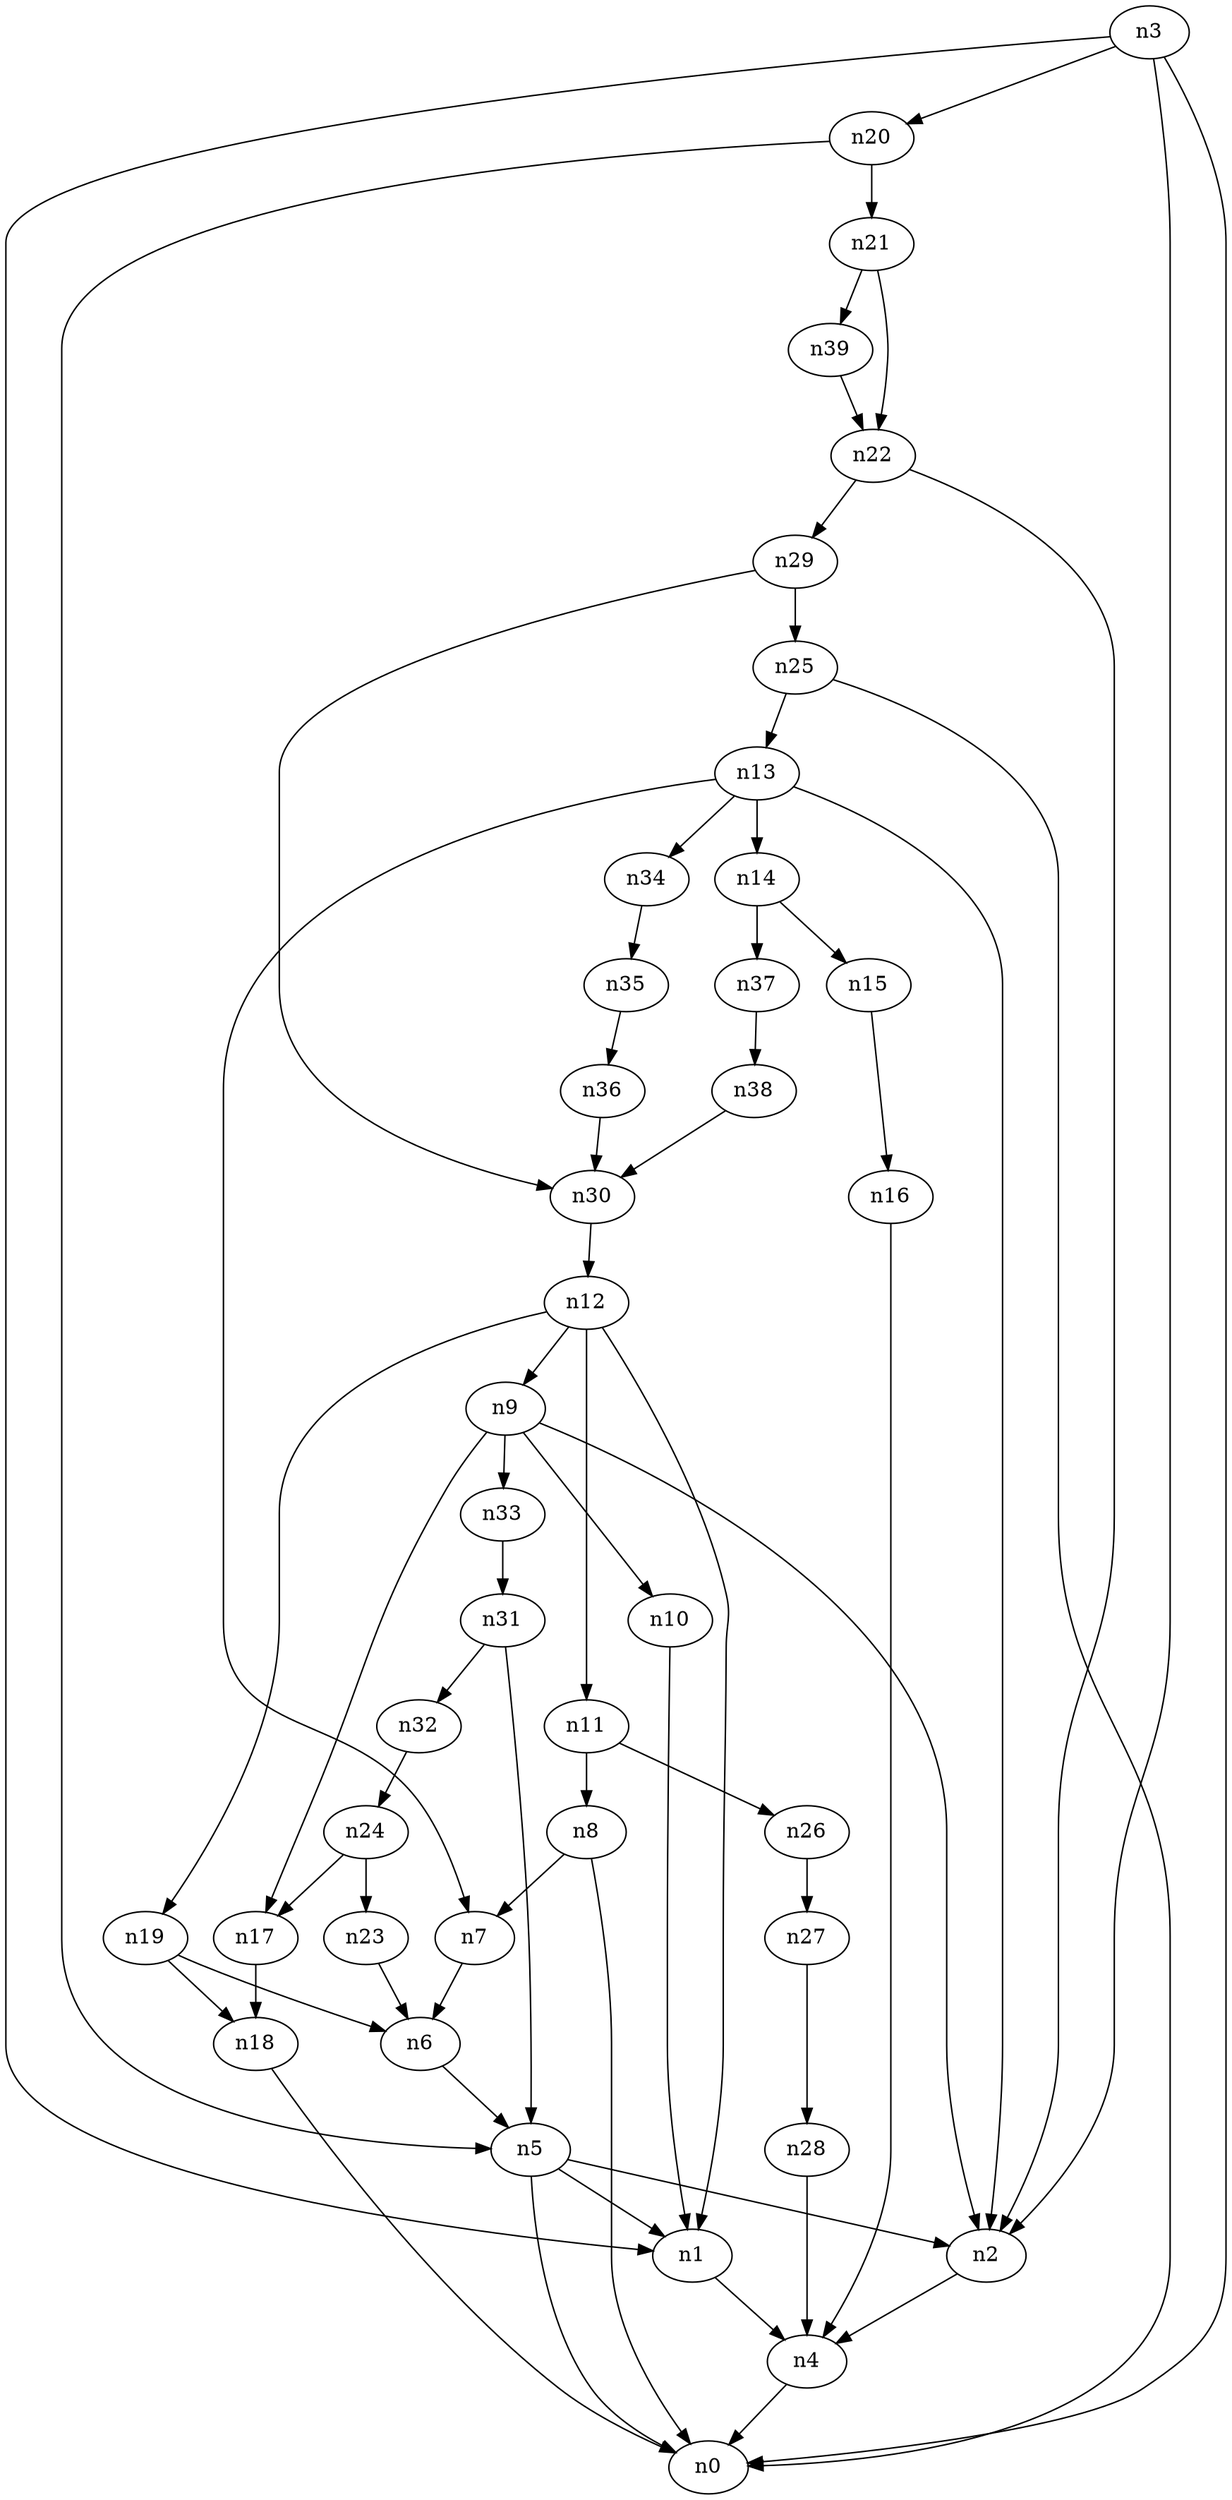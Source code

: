 digraph G {
	n1 -> n4	 [_graphml_id=e4];
	n2 -> n4	 [_graphml_id=e7];
	n3 -> n0	 [_graphml_id=e0];
	n3 -> n1	 [_graphml_id=e3];
	n3 -> n2	 [_graphml_id=e6];
	n3 -> n20	 [_graphml_id=e41];
	n4 -> n0	 [_graphml_id=e1];
	n5 -> n0	 [_graphml_id=e2];
	n5 -> n1	 [_graphml_id=e5];
	n5 -> n2	 [_graphml_id=e8];
	n6 -> n5	 [_graphml_id=e9];
	n7 -> n6	 [_graphml_id=e10];
	n8 -> n0	 [_graphml_id=e12];
	n8 -> n7	 [_graphml_id=e11];
	n9 -> n2	 [_graphml_id=e13];
	n9 -> n10	 [_graphml_id=e14];
	n9 -> n17	 [_graphml_id=e26];
	n9 -> n33	 [_graphml_id=e53];
	n10 -> n1	 [_graphml_id=e15];
	n11 -> n8	 [_graphml_id=e16];
	n11 -> n26	 [_graphml_id=e42];
	n12 -> n1	 [_graphml_id=e21];
	n12 -> n9	 [_graphml_id=e18];
	n12 -> n11	 [_graphml_id=e17];
	n12 -> n19	 [_graphml_id=e30];
	n13 -> n2	 [_graphml_id=e19];
	n13 -> n7	 [_graphml_id=e20];
	n13 -> n14	 [_graphml_id=e22];
	n13 -> n34	 [_graphml_id=e55];
	n14 -> n15	 [_graphml_id=e23];
	n14 -> n37	 [_graphml_id=e59];
	n15 -> n16	 [_graphml_id=e24];
	n16 -> n4	 [_graphml_id=e25];
	n17 -> n18	 [_graphml_id=e27];
	n18 -> n0	 [_graphml_id=e28];
	n19 -> n6	 [_graphml_id=e29];
	n19 -> n18	 [_graphml_id=e31];
	n20 -> n5	 [_graphml_id=e32];
	n20 -> n21	 [_graphml_id=e33];
	n21 -> n22	 [_graphml_id=e34];
	n21 -> n39	 [_graphml_id=e62];
	n22 -> n2	 [_graphml_id=e35];
	n22 -> n29	 [_graphml_id=e54];
	n23 -> n6	 [_graphml_id=e36];
	n24 -> n17	 [_graphml_id=e38];
	n24 -> n23	 [_graphml_id=e37];
	n25 -> n0	 [_graphml_id=e40];
	n25 -> n13	 [_graphml_id=e39];
	n26 -> n27	 [_graphml_id=e43];
	n27 -> n28	 [_graphml_id=e44];
	n28 -> n4	 [_graphml_id=e45];
	n29 -> n25	 [_graphml_id=e46];
	n29 -> n30	 [_graphml_id=e47];
	n30 -> n12	 [_graphml_id=e48];
	n31 -> n5	 [_graphml_id=e49];
	n31 -> n32	 [_graphml_id=e50];
	n32 -> n24	 [_graphml_id=e51];
	n33 -> n31	 [_graphml_id=e52];
	n34 -> n35	 [_graphml_id=e56];
	n35 -> n36	 [_graphml_id=e57];
	n36 -> n30	 [_graphml_id=e58];
	n37 -> n38	 [_graphml_id=e60];
	n38 -> n30	 [_graphml_id=e61];
	n39 -> n22	 [_graphml_id=e63];
}
